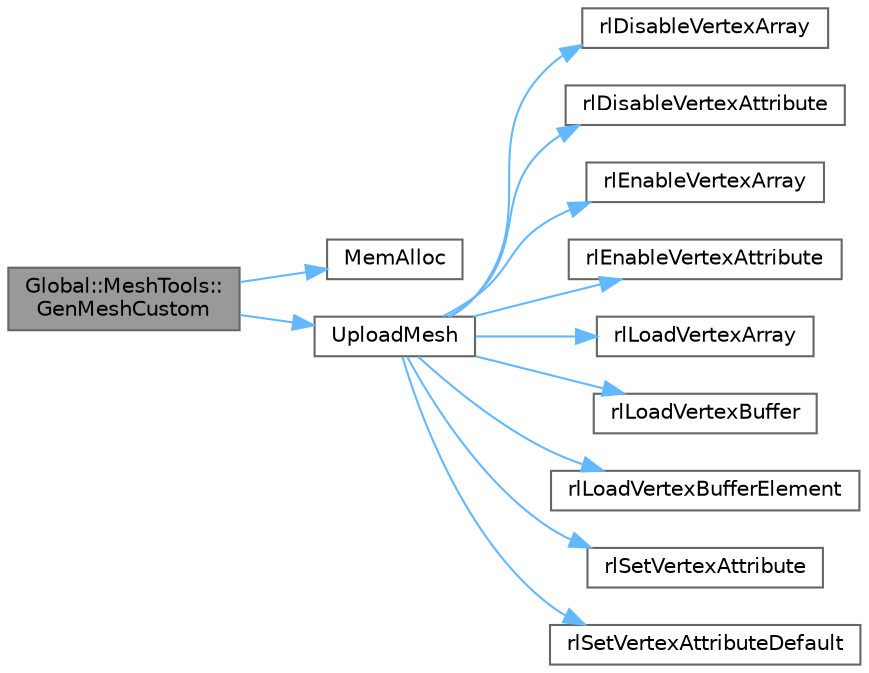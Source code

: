 digraph "Global::MeshTools::GenMeshCustom"
{
 // LATEX_PDF_SIZE
  bgcolor="transparent";
  edge [fontname=Helvetica,fontsize=10,labelfontname=Helvetica,labelfontsize=10];
  node [fontname=Helvetica,fontsize=10,shape=box,height=0.2,width=0.4];
  rankdir="LR";
  Node1 [id="Node000001",label="Global::MeshTools::\lGenMeshCustom",height=0.2,width=0.4,color="gray40", fillcolor="grey60", style="filled", fontcolor="black",tooltip=" "];
  Node1 -> Node2 [id="edge1_Node000001_Node000002",color="steelblue1",style="solid",tooltip=" "];
  Node2 [id="Node000002",label="MemAlloc",height=0.2,width=0.4,color="grey40", fillcolor="white", style="filled",URL="$_old_2_classes_2lib_2utils_8c.html#a31224f809f150ff0830532ca737b57df",tooltip=" "];
  Node1 -> Node3 [id="edge2_Node000001_Node000003",color="steelblue1",style="solid",tooltip=" "];
  Node3 [id="Node000003",label="UploadMesh",height=0.2,width=0.4,color="grey40", fillcolor="white", style="filled",URL="$_old_2_classes_2lib_2rmodels_8c.html#aaa397b7aab872828950091b7270e3e14",tooltip=" "];
  Node3 -> Node4 [id="edge3_Node000003_Node000004",color="steelblue1",style="solid",tooltip=" "];
  Node4 [id="Node000004",label="rlDisableVertexArray",height=0.2,width=0.4,color="grey40", fillcolor="white", style="filled",URL="$_classes_2lib_2rlgl_8h.html#a59da4a10039bd0ea5387568e3ebac3ab",tooltip=" "];
  Node3 -> Node5 [id="edge4_Node000003_Node000005",color="steelblue1",style="solid",tooltip=" "];
  Node5 [id="Node000005",label="rlDisableVertexAttribute",height=0.2,width=0.4,color="grey40", fillcolor="white", style="filled",URL="$_classes_2lib_2rlgl_8h.html#a5a6c7335b340a1030c7031c915a7afca",tooltip=" "];
  Node3 -> Node6 [id="edge5_Node000003_Node000006",color="steelblue1",style="solid",tooltip=" "];
  Node6 [id="Node000006",label="rlEnableVertexArray",height=0.2,width=0.4,color="grey40", fillcolor="white", style="filled",URL="$_classes_2lib_2rlgl_8h.html#a73052fc8fc87bcc9121e4ace939a8b94",tooltip=" "];
  Node3 -> Node7 [id="edge6_Node000003_Node000007",color="steelblue1",style="solid",tooltip=" "];
  Node7 [id="Node000007",label="rlEnableVertexAttribute",height=0.2,width=0.4,color="grey40", fillcolor="white", style="filled",URL="$_classes_2lib_2rlgl_8h.html#ab34d99f01efe8bf8c7001dce2028efe6",tooltip=" "];
  Node3 -> Node8 [id="edge7_Node000003_Node000008",color="steelblue1",style="solid",tooltip=" "];
  Node8 [id="Node000008",label="rlLoadVertexArray",height=0.2,width=0.4,color="grey40", fillcolor="white", style="filled",URL="$_classes_2lib_2rlgl_8h.html#a2eaeec971e903ef06f4c1c346f9318f9",tooltip=" "];
  Node3 -> Node9 [id="edge8_Node000003_Node000009",color="steelblue1",style="solid",tooltip=" "];
  Node9 [id="Node000009",label="rlLoadVertexBuffer",height=0.2,width=0.4,color="grey40", fillcolor="white", style="filled",URL="$_classes_2lib_2rlgl_8h.html#a3759c19026cbaacbcb7e00402cac983d",tooltip=" "];
  Node3 -> Node10 [id="edge9_Node000003_Node000010",color="steelblue1",style="solid",tooltip=" "];
  Node10 [id="Node000010",label="rlLoadVertexBufferElement",height=0.2,width=0.4,color="grey40", fillcolor="white", style="filled",URL="$_classes_2lib_2rlgl_8h.html#a66a16e3a0160c6d011ffe495484a6000",tooltip=" "];
  Node3 -> Node11 [id="edge10_Node000003_Node000011",color="steelblue1",style="solid",tooltip=" "];
  Node11 [id="Node000011",label="rlSetVertexAttribute",height=0.2,width=0.4,color="grey40", fillcolor="white", style="filled",URL="$_classes_2lib_2rlgl_8h.html#a5ef07a4e59222be79c6ff4d514a64e23",tooltip=" "];
  Node3 -> Node12 [id="edge11_Node000003_Node000012",color="steelblue1",style="solid",tooltip=" "];
  Node12 [id="Node000012",label="rlSetVertexAttributeDefault",height=0.2,width=0.4,color="grey40", fillcolor="white", style="filled",URL="$_classes_2lib_2rlgl_8h.html#ab540f097d1d6f44d724e03df102770d1",tooltip=" "];
}
